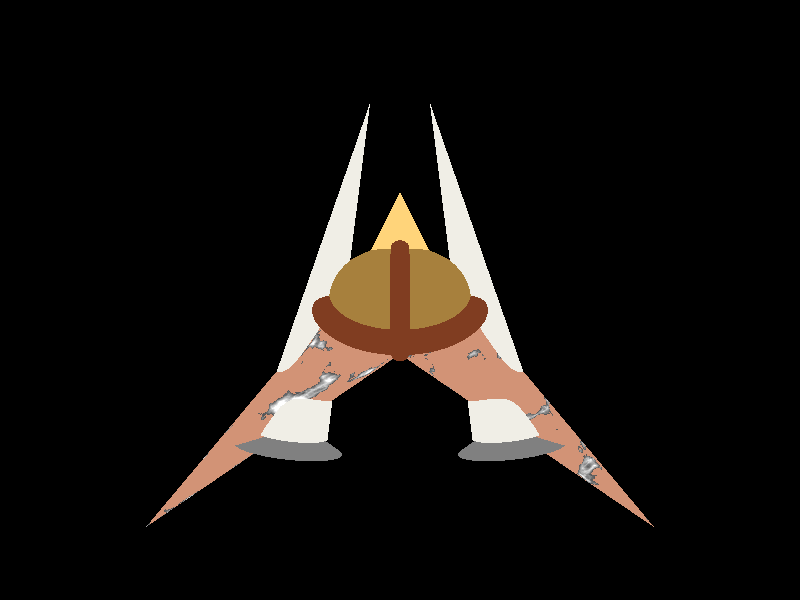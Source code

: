
#version 3.0
global_settings { assumed_gamma 2.2 }

#include "colors.inc"
#include "metals.inc"
#include "stones.inc"
#include "golds.inc"

camera {
  location <0, 0, -5>
  look_at <0, 0, 0>
  //right <4/3, 0, 0>
  right <1, 0, 0>
  up <0, 1, 0>
  sky <0, 1, 0>
  direction <0, 0, 1>
}

light_source { <0, 0, -5> color White }

#declare Ship = merge {

   // wings
   merge {
      cone { <0, 0, 0> .15 <0, 1.1, 0> 0 rotate 140*z }
      cone { <0, 0, 0> .15 <0, 1.1, 0> 0 rotate -140*z }
      //pigment { color Gray75 }
      texture { T_Stone22 scale <0.3, 0.3, 0.3> }
   }

   // fuselage
   merge {
      cone { <0, 0, 0> .1 <0, 1.25, 0> 0 rotate -10*z translate <-0.3, -.5, 0> }
      cone { <0, 0, 0> .1 <0, 1.25, 0> 0 rotate 10*z  translate <0.3, -.5, 0> }
      //pigment { color White }
      texture { T_Silver_3C }
   }

   // thrusters
   merge {
      cone { <0, 0, 0> .08 <0, -.05, 0> .15 rotate -10*z translate <-0.3, -.5, 0> }
      cone { <0, 0, 0> .08 <0, -.05, 0> .15 rotate 10*z translate <0.3, -.5, 0> }
      //pigment { color Gray50 } 
      texture { T_Chrome_3B }
   }

   // cockpit
   sphere { <0, 0, 0> 0.2 texture { T_Brass_4B } }
   torus { 0.2, 0.05 texture { T_Copper_2C } rotate -45*x }
   torus { 0.2, 0.025 texture { T_Copper_2C } rotate 90*z }

   // gun
   cone { <0, 0, 0> .15 <0, 0.4, 0> 0
      //pigment { color Gray50 }
      texture { T_Gold_4A }
   }
}

object {
   Ship
   scale <2.25, 2.25, 2.25>
   rotate clock*360*z
}

